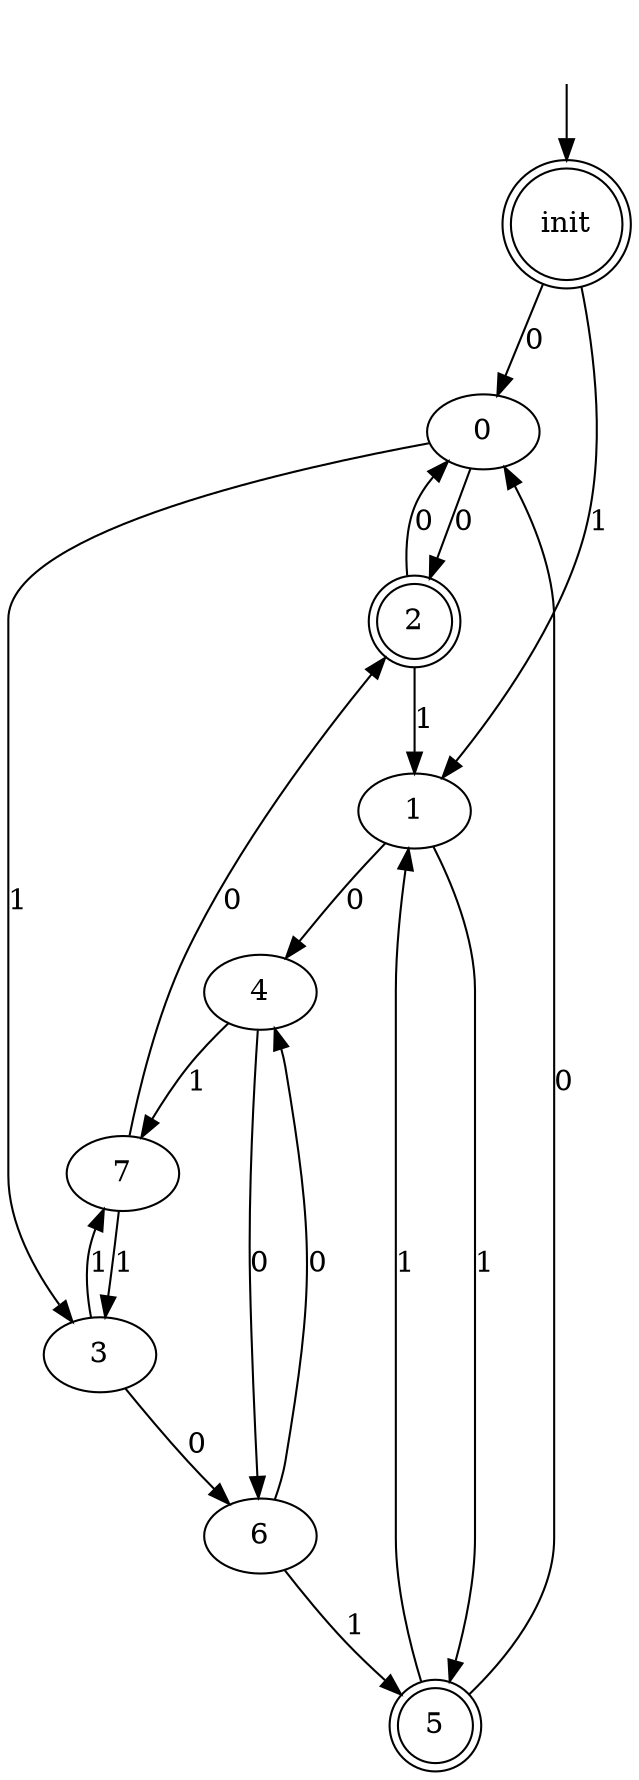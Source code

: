digraph "rnn_data/tomita5_cluster_dfa_DBSCAN" {
0 [label=0];
1 [label=1];
2 [label=2, shape=doublecircle];
3 [label=3];
4 [label=4];
5 [label=5, shape=doublecircle];
6 [label=6];
7 [label=7];
init [label=init, shape=doublecircle];
0 -> 2  [label=0];
0 -> 3  [label=1];
1 -> 4  [label=0];
1 -> 5  [label=1];
2 -> 0  [label=0];
2 -> 1  [label=1];
3 -> 6  [label=0];
3 -> 7  [label=1];
4 -> 6  [label=0];
4 -> 7  [label=1];
5 -> 0  [label=0];
5 -> 1  [label=1];
6 -> 4  [label=0];
6 -> 5  [label=1];
7 -> 2  [label=0];
7 -> 3  [label=1];
init -> 0  [label=0];
init -> 1  [label=1];
__start0 [label="", shape=none];
__start0 -> init  [label=""];
}
